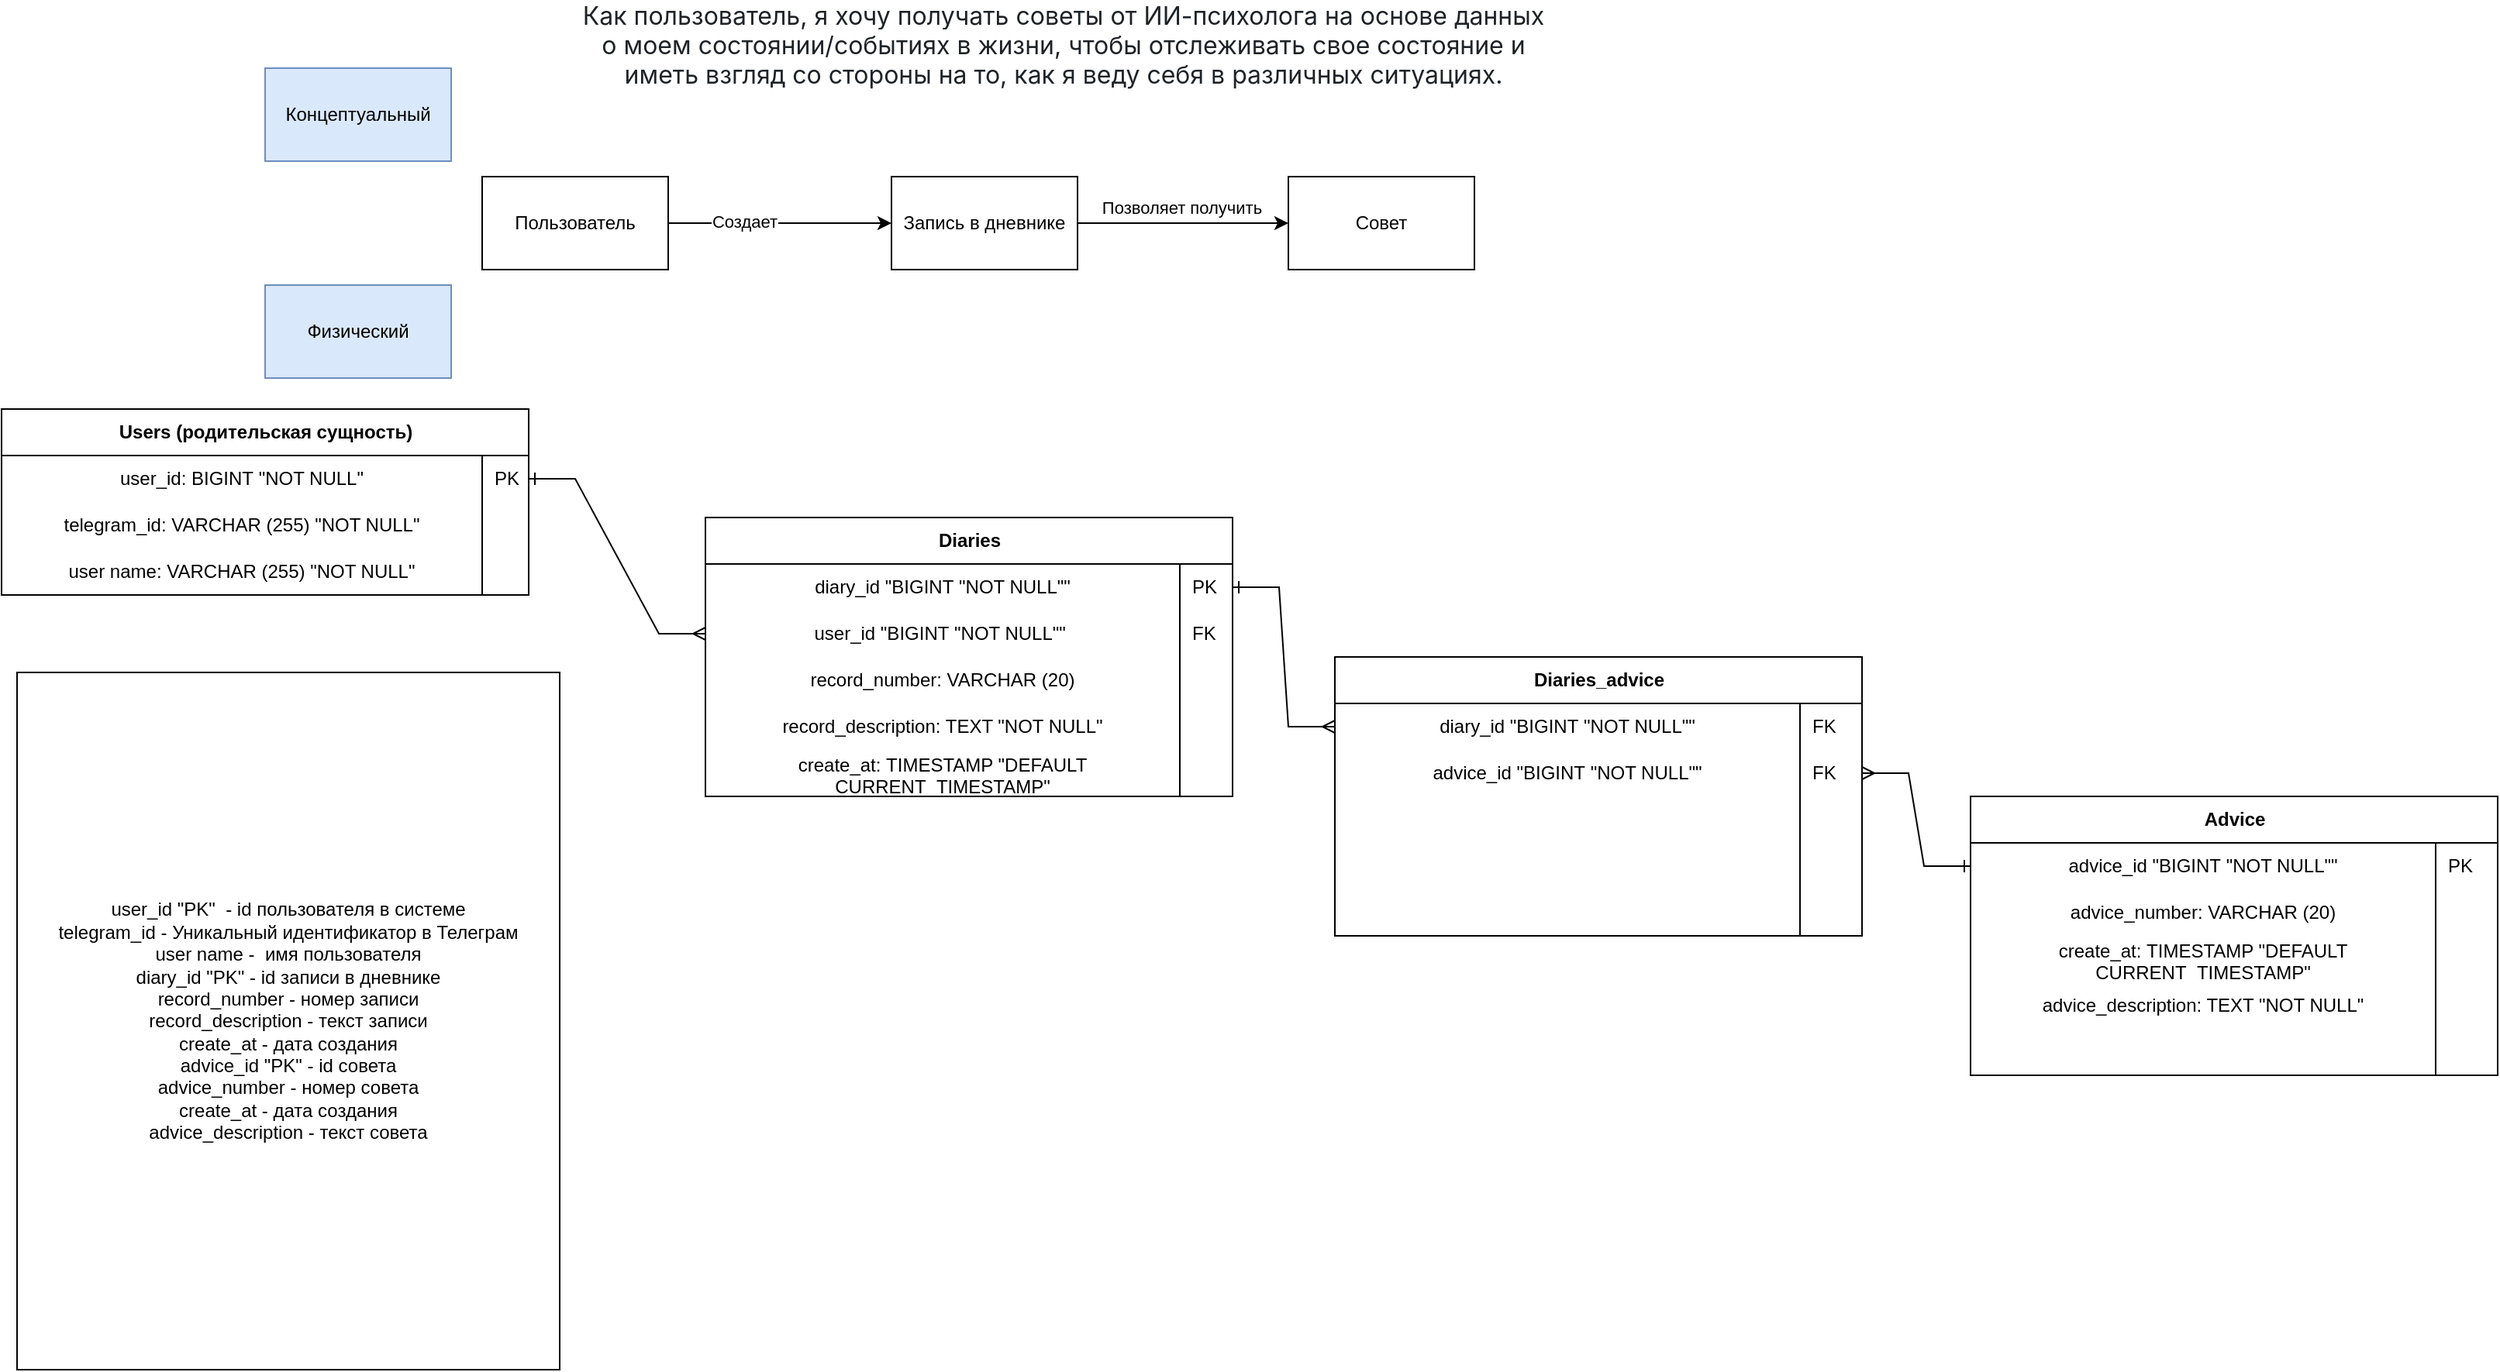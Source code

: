 <mxfile version="28.1.1">
  <diagram name="Страница — 1" id="zoFYdsvSnziClCZotY_d">
    <mxGraphModel dx="1614" dy="885" grid="1" gridSize="10" guides="1" tooltips="1" connect="1" arrows="1" fold="1" page="1" pageScale="1" pageWidth="827" pageHeight="1169" math="0" shadow="0">
      <root>
        <mxCell id="0" />
        <mxCell id="1" parent="0" />
        <mxCell id="q21HSYXgNoH3CYOqSfqp-1" value="&lt;span style=&quot;color: rgb(31, 35, 40); font-family: -apple-system, BlinkMacSystemFont, &amp;quot;Segoe UI&amp;quot;, &amp;quot;Noto Sans&amp;quot;, Helvetica, Arial, sans-serif, &amp;quot;Apple Color Emoji&amp;quot;, &amp;quot;Segoe UI Emoji&amp;quot;; font-size: 16px; text-align: start; background-color: rgb(255, 255, 255);&quot;&gt;Как пользователь, я хочу получать советы от ИИ-психолога на основе данных о моем состоянии/событиях в жизни, чтобы отслеживать свое состояние и иметь взгляд со стороны на то, как я веду себя в различных ситуациях.&lt;/span&gt;" style="text;html=1;align=center;verticalAlign=middle;whiteSpace=wrap;rounded=0;" parent="1" vertex="1">
          <mxGeometry x="1010" y="60" width="630" height="30" as="geometry" />
        </mxCell>
        <mxCell id="q21HSYXgNoH3CYOqSfqp-5" style="edgeStyle=orthogonalEdgeStyle;rounded=0;orthogonalLoop=1;jettySize=auto;html=1;entryX=0;entryY=0.5;entryDx=0;entryDy=0;" parent="1" source="q21HSYXgNoH3CYOqSfqp-2" target="q21HSYXgNoH3CYOqSfqp-3" edge="1">
          <mxGeometry relative="1" as="geometry" />
        </mxCell>
        <mxCell id="q21HSYXgNoH3CYOqSfqp-6" value="Создает" style="edgeLabel;html=1;align=center;verticalAlign=middle;resizable=0;points=[];" parent="q21HSYXgNoH3CYOqSfqp-5" vertex="1" connectable="0">
          <mxGeometry x="-0.328" y="1" relative="1" as="geometry">
            <mxPoint as="offset" />
          </mxGeometry>
        </mxCell>
        <mxCell id="q21HSYXgNoH3CYOqSfqp-2" value="Пользователь" style="rounded=0;whiteSpace=wrap;html=1;" parent="1" vertex="1">
          <mxGeometry x="950" y="160" width="120" height="60" as="geometry" />
        </mxCell>
        <mxCell id="q21HSYXgNoH3CYOqSfqp-7" style="edgeStyle=orthogonalEdgeStyle;rounded=0;orthogonalLoop=1;jettySize=auto;html=1;entryX=0;entryY=0.5;entryDx=0;entryDy=0;" parent="1" source="q21HSYXgNoH3CYOqSfqp-3" target="q21HSYXgNoH3CYOqSfqp-4" edge="1">
          <mxGeometry relative="1" as="geometry" />
        </mxCell>
        <mxCell id="q21HSYXgNoH3CYOqSfqp-8" value="Позволяет получить" style="edgeLabel;html=1;align=center;verticalAlign=middle;resizable=0;points=[];" parent="q21HSYXgNoH3CYOqSfqp-7" vertex="1" connectable="0">
          <mxGeometry x="-0.244" y="-1" relative="1" as="geometry">
            <mxPoint x="15" y="-11" as="offset" />
          </mxGeometry>
        </mxCell>
        <mxCell id="q21HSYXgNoH3CYOqSfqp-3" value="Запись в дневнике" style="rounded=0;whiteSpace=wrap;html=1;" parent="1" vertex="1">
          <mxGeometry x="1214" y="160" width="120" height="60" as="geometry" />
        </mxCell>
        <mxCell id="q21HSYXgNoH3CYOqSfqp-4" value="Совет" style="rounded=0;whiteSpace=wrap;html=1;" parent="1" vertex="1">
          <mxGeometry x="1470" y="160" width="120" height="60" as="geometry" />
        </mxCell>
        <mxCell id="q21HSYXgNoH3CYOqSfqp-22" value="Users (родительская сущность)" style="shape=table;startSize=30;container=1;collapsible=1;childLayout=tableLayout;fixedRows=1;rowLines=0;fontStyle=1;align=center;resizeLast=1;html=1;" parent="1" vertex="1">
          <mxGeometry x="640" y="310" width="340" height="120" as="geometry" />
        </mxCell>
        <mxCell id="q21HSYXgNoH3CYOqSfqp-26" value="" style="shape=tableRow;horizontal=0;startSize=0;swimlaneHead=0;swimlaneBody=0;fillColor=none;collapsible=0;dropTarget=0;points=[[0,0.5],[1,0.5]];portConstraint=eastwest;top=0;left=0;right=0;bottom=0;" parent="q21HSYXgNoH3CYOqSfqp-22" vertex="1">
          <mxGeometry y="30" width="340" height="30" as="geometry" />
        </mxCell>
        <mxCell id="q21HSYXgNoH3CYOqSfqp-27" value="user_id: BIGINT&amp;nbsp;&quot;NOT NULL&quot;" style="shape=partialRectangle;connectable=0;fillColor=none;top=0;left=0;bottom=0;right=0;editable=1;overflow=hidden;whiteSpace=wrap;html=1;" parent="q21HSYXgNoH3CYOqSfqp-26" vertex="1">
          <mxGeometry width="310" height="30" as="geometry">
            <mxRectangle width="310" height="30" as="alternateBounds" />
          </mxGeometry>
        </mxCell>
        <mxCell id="q21HSYXgNoH3CYOqSfqp-28" value="PK" style="shape=partialRectangle;connectable=0;fillColor=none;top=0;left=0;bottom=0;right=0;align=left;spacingLeft=6;overflow=hidden;whiteSpace=wrap;html=1;" parent="q21HSYXgNoH3CYOqSfqp-26" vertex="1">
          <mxGeometry x="310" width="30" height="30" as="geometry">
            <mxRectangle width="30" height="30" as="alternateBounds" />
          </mxGeometry>
        </mxCell>
        <mxCell id="q21HSYXgNoH3CYOqSfqp-29" value="" style="shape=tableRow;horizontal=0;startSize=0;swimlaneHead=0;swimlaneBody=0;fillColor=none;collapsible=0;dropTarget=0;points=[[0,0.5],[1,0.5]];portConstraint=eastwest;top=0;left=0;right=0;bottom=0;" parent="q21HSYXgNoH3CYOqSfqp-22" vertex="1">
          <mxGeometry y="60" width="340" height="30" as="geometry" />
        </mxCell>
        <mxCell id="q21HSYXgNoH3CYOqSfqp-30" value="telegram_id: VARCHAR (255) &quot;NOT NULL&quot;" style="shape=partialRectangle;connectable=0;fillColor=none;top=0;left=0;bottom=0;right=0;editable=1;overflow=hidden;whiteSpace=wrap;html=1;" parent="q21HSYXgNoH3CYOqSfqp-29" vertex="1">
          <mxGeometry width="310" height="30" as="geometry">
            <mxRectangle width="310" height="30" as="alternateBounds" />
          </mxGeometry>
        </mxCell>
        <mxCell id="q21HSYXgNoH3CYOqSfqp-31" value="" style="shape=partialRectangle;connectable=0;fillColor=none;top=0;left=0;bottom=0;right=0;align=left;spacingLeft=6;overflow=hidden;whiteSpace=wrap;html=1;" parent="q21HSYXgNoH3CYOqSfqp-29" vertex="1">
          <mxGeometry x="310" width="30" height="30" as="geometry">
            <mxRectangle width="30" height="30" as="alternateBounds" />
          </mxGeometry>
        </mxCell>
        <mxCell id="q21HSYXgNoH3CYOqSfqp-32" value="" style="shape=tableRow;horizontal=0;startSize=0;swimlaneHead=0;swimlaneBody=0;fillColor=none;collapsible=0;dropTarget=0;points=[[0,0.5],[1,0.5]];portConstraint=eastwest;top=0;left=0;right=0;bottom=0;" parent="q21HSYXgNoH3CYOqSfqp-22" vertex="1">
          <mxGeometry y="90" width="340" height="30" as="geometry" />
        </mxCell>
        <mxCell id="q21HSYXgNoH3CYOqSfqp-33" value="user name: VARCHAR (255) &quot;NOT NULL&quot;" style="shape=partialRectangle;connectable=0;fillColor=none;top=0;left=0;bottom=0;right=0;editable=1;overflow=hidden;whiteSpace=wrap;html=1;" parent="q21HSYXgNoH3CYOqSfqp-32" vertex="1">
          <mxGeometry width="310" height="30" as="geometry">
            <mxRectangle width="310" height="30" as="alternateBounds" />
          </mxGeometry>
        </mxCell>
        <mxCell id="q21HSYXgNoH3CYOqSfqp-34" value="" style="shape=partialRectangle;connectable=0;fillColor=none;top=0;left=0;bottom=0;right=0;align=left;spacingLeft=6;overflow=hidden;whiteSpace=wrap;html=1;" parent="q21HSYXgNoH3CYOqSfqp-32" vertex="1">
          <mxGeometry x="310" width="30" height="30" as="geometry">
            <mxRectangle width="30" height="30" as="alternateBounds" />
          </mxGeometry>
        </mxCell>
        <mxCell id="q21HSYXgNoH3CYOqSfqp-50" value="Diaries" style="shape=table;startSize=30;container=1;collapsible=1;childLayout=tableLayout;fixedRows=1;rowLines=0;fontStyle=1;align=center;resizeLast=1;html=1;" parent="1" vertex="1">
          <mxGeometry x="1094" y="380" width="340" height="180" as="geometry" />
        </mxCell>
        <mxCell id="q21HSYXgNoH3CYOqSfqp-51" value="" style="shape=tableRow;horizontal=0;startSize=0;swimlaneHead=0;swimlaneBody=0;fillColor=none;collapsible=0;dropTarget=0;points=[[0,0.5],[1,0.5]];portConstraint=eastwest;top=0;left=0;right=0;bottom=0;" parent="q21HSYXgNoH3CYOqSfqp-50" vertex="1">
          <mxGeometry y="30" width="340" height="30" as="geometry" />
        </mxCell>
        <mxCell id="q21HSYXgNoH3CYOqSfqp-52" value="diary_id &quot;BIGINT&amp;nbsp;&quot;NOT NULL&quot;&quot;" style="shape=partialRectangle;connectable=0;fillColor=none;top=0;left=0;bottom=0;right=0;editable=1;overflow=hidden;whiteSpace=wrap;html=1;" parent="q21HSYXgNoH3CYOqSfqp-51" vertex="1">
          <mxGeometry width="306.0" height="30" as="geometry">
            <mxRectangle width="306.0" height="30" as="alternateBounds" />
          </mxGeometry>
        </mxCell>
        <mxCell id="q21HSYXgNoH3CYOqSfqp-53" value="&lt;span style=&quot;text-align: center;&quot;&gt;PK&lt;/span&gt;" style="shape=partialRectangle;connectable=0;fillColor=none;top=0;left=0;bottom=0;right=0;align=left;spacingLeft=6;overflow=hidden;whiteSpace=wrap;html=1;" parent="q21HSYXgNoH3CYOqSfqp-51" vertex="1">
          <mxGeometry x="306.0" width="34.0" height="30" as="geometry">
            <mxRectangle width="34.0" height="30" as="alternateBounds" />
          </mxGeometry>
        </mxCell>
        <mxCell id="q21HSYXgNoH3CYOqSfqp-54" value="" style="shape=tableRow;horizontal=0;startSize=0;swimlaneHead=0;swimlaneBody=0;fillColor=none;collapsible=0;dropTarget=0;points=[[0,0.5],[1,0.5]];portConstraint=eastwest;top=0;left=0;right=0;bottom=0;" parent="q21HSYXgNoH3CYOqSfqp-50" vertex="1">
          <mxGeometry y="60" width="340" height="30" as="geometry" />
        </mxCell>
        <mxCell id="q21HSYXgNoH3CYOqSfqp-55" value="user_id &quot;BIGINT&amp;nbsp;&quot;NOT NULL&quot;&quot;&amp;nbsp;" style="shape=partialRectangle;connectable=0;fillColor=none;top=0;left=0;bottom=0;right=0;editable=1;overflow=hidden;whiteSpace=wrap;html=1;" parent="q21HSYXgNoH3CYOqSfqp-54" vertex="1">
          <mxGeometry width="306.0" height="30" as="geometry">
            <mxRectangle width="306.0" height="30" as="alternateBounds" />
          </mxGeometry>
        </mxCell>
        <mxCell id="q21HSYXgNoH3CYOqSfqp-56" value="&lt;span style=&quot;text-align: center;&quot;&gt;FK&lt;/span&gt;" style="shape=partialRectangle;connectable=0;fillColor=none;top=0;left=0;bottom=0;right=0;align=left;spacingLeft=6;overflow=hidden;whiteSpace=wrap;html=1;" parent="q21HSYXgNoH3CYOqSfqp-54" vertex="1">
          <mxGeometry x="306.0" width="34.0" height="30" as="geometry">
            <mxRectangle width="34.0" height="30" as="alternateBounds" />
          </mxGeometry>
        </mxCell>
        <mxCell id="q21HSYXgNoH3CYOqSfqp-57" value="" style="shape=tableRow;horizontal=0;startSize=0;swimlaneHead=0;swimlaneBody=0;fillColor=none;collapsible=0;dropTarget=0;points=[[0,0.5],[1,0.5]];portConstraint=eastwest;top=0;left=0;right=0;bottom=0;" parent="q21HSYXgNoH3CYOqSfqp-50" vertex="1">
          <mxGeometry y="90" width="340" height="90" as="geometry" />
        </mxCell>
        <mxCell id="q21HSYXgNoH3CYOqSfqp-58" value="record_description: TEXT &quot;NOT NULL&quot;" style="shape=partialRectangle;connectable=0;fillColor=none;top=0;left=0;bottom=0;right=0;editable=1;overflow=hidden;whiteSpace=wrap;html=1;" parent="q21HSYXgNoH3CYOqSfqp-57" vertex="1">
          <mxGeometry width="306.0" height="90" as="geometry">
            <mxRectangle width="306.0" height="90" as="alternateBounds" />
          </mxGeometry>
        </mxCell>
        <mxCell id="q21HSYXgNoH3CYOqSfqp-59" value="" style="shape=partialRectangle;connectable=0;fillColor=none;top=0;left=0;bottom=0;right=0;align=left;spacingLeft=6;overflow=hidden;whiteSpace=wrap;html=1;" parent="q21HSYXgNoH3CYOqSfqp-57" vertex="1">
          <mxGeometry x="306.0" width="34.0" height="90" as="geometry">
            <mxRectangle width="34.0" height="90" as="alternateBounds" />
          </mxGeometry>
        </mxCell>
        <mxCell id="q21HSYXgNoH3CYOqSfqp-60" value="Advice" style="shape=table;startSize=30;container=1;collapsible=1;childLayout=tableLayout;fixedRows=1;rowLines=0;fontStyle=1;align=center;resizeLast=1;html=1;" parent="1" vertex="1">
          <mxGeometry x="1910" y="560" width="340" height="180" as="geometry" />
        </mxCell>
        <mxCell id="q21HSYXgNoH3CYOqSfqp-61" value="" style="shape=tableRow;horizontal=0;startSize=0;swimlaneHead=0;swimlaneBody=0;fillColor=none;collapsible=0;dropTarget=0;points=[[0,0.5],[1,0.5]];portConstraint=eastwest;top=0;left=0;right=0;bottom=0;" parent="q21HSYXgNoH3CYOqSfqp-60" vertex="1">
          <mxGeometry y="30" width="340" height="30" as="geometry" />
        </mxCell>
        <mxCell id="q21HSYXgNoH3CYOqSfqp-62" value="advice_id &quot;BIGINT&amp;nbsp;&quot;NOT NULL&quot;&quot;" style="shape=partialRectangle;connectable=0;fillColor=none;top=0;left=0;bottom=0;right=0;editable=1;overflow=hidden;whiteSpace=wrap;html=1;" parent="q21HSYXgNoH3CYOqSfqp-61" vertex="1">
          <mxGeometry width="300" height="30" as="geometry">
            <mxRectangle width="300" height="30" as="alternateBounds" />
          </mxGeometry>
        </mxCell>
        <mxCell id="q21HSYXgNoH3CYOqSfqp-63" value="&lt;span style=&quot;text-align: center;&quot;&gt;PK&lt;/span&gt;" style="shape=partialRectangle;connectable=0;fillColor=none;top=0;left=0;bottom=0;right=0;align=left;spacingLeft=6;overflow=hidden;whiteSpace=wrap;html=1;" parent="q21HSYXgNoH3CYOqSfqp-61" vertex="1">
          <mxGeometry x="300" width="40" height="30" as="geometry">
            <mxRectangle width="40" height="30" as="alternateBounds" />
          </mxGeometry>
        </mxCell>
        <mxCell id="q21HSYXgNoH3CYOqSfqp-64" value="" style="shape=tableRow;horizontal=0;startSize=0;swimlaneHead=0;swimlaneBody=0;fillColor=none;collapsible=0;dropTarget=0;points=[[0,0.5],[1,0.5]];portConstraint=eastwest;top=0;left=0;right=0;bottom=0;" parent="q21HSYXgNoH3CYOqSfqp-60" vertex="1">
          <mxGeometry y="60" width="340" height="30" as="geometry" />
        </mxCell>
        <mxCell id="q21HSYXgNoH3CYOqSfqp-65" value="advice_number: VARCHAR (20)" style="shape=partialRectangle;connectable=0;fillColor=none;top=0;left=0;bottom=0;right=0;editable=1;overflow=hidden;whiteSpace=wrap;html=1;" parent="q21HSYXgNoH3CYOqSfqp-64" vertex="1">
          <mxGeometry width="300" height="30" as="geometry">
            <mxRectangle width="300" height="30" as="alternateBounds" />
          </mxGeometry>
        </mxCell>
        <mxCell id="q21HSYXgNoH3CYOqSfqp-66" value="" style="shape=partialRectangle;connectable=0;fillColor=none;top=0;left=0;bottom=0;right=0;align=left;spacingLeft=6;overflow=hidden;whiteSpace=wrap;html=1;" parent="q21HSYXgNoH3CYOqSfqp-64" vertex="1">
          <mxGeometry x="300" width="40" height="30" as="geometry">
            <mxRectangle width="40" height="30" as="alternateBounds" />
          </mxGeometry>
        </mxCell>
        <mxCell id="q21HSYXgNoH3CYOqSfqp-67" value="" style="shape=tableRow;horizontal=0;startSize=0;swimlaneHead=0;swimlaneBody=0;fillColor=none;collapsible=0;dropTarget=0;points=[[0,0.5],[1,0.5]];portConstraint=eastwest;top=0;left=0;right=0;bottom=0;" parent="q21HSYXgNoH3CYOqSfqp-60" vertex="1">
          <mxGeometry y="90" width="340" height="90" as="geometry" />
        </mxCell>
        <mxCell id="q21HSYXgNoH3CYOqSfqp-68" value="advice_description: TEXT &quot;NOT NULL&quot;" style="shape=partialRectangle;connectable=0;fillColor=none;top=0;left=0;bottom=0;right=0;editable=1;overflow=hidden;whiteSpace=wrap;html=1;" parent="q21HSYXgNoH3CYOqSfqp-67" vertex="1">
          <mxGeometry width="300" height="90" as="geometry">
            <mxRectangle width="300" height="90" as="alternateBounds" />
          </mxGeometry>
        </mxCell>
        <mxCell id="q21HSYXgNoH3CYOqSfqp-69" value="" style="shape=partialRectangle;connectable=0;fillColor=none;top=0;left=0;bottom=0;right=0;align=left;spacingLeft=6;overflow=hidden;whiteSpace=wrap;html=1;" parent="q21HSYXgNoH3CYOqSfqp-67" vertex="1">
          <mxGeometry x="300" width="40" height="90" as="geometry">
            <mxRectangle width="40" height="90" as="alternateBounds" />
          </mxGeometry>
        </mxCell>
        <mxCell id="q21HSYXgNoH3CYOqSfqp-72" value="" style="shape=tableRow;horizontal=0;startSize=0;swimlaneHead=0;swimlaneBody=0;fillColor=none;collapsible=0;dropTarget=0;points=[[0,0.5],[1,0.5]];portConstraint=eastwest;top=0;left=0;right=0;bottom=0;" parent="1" vertex="1">
          <mxGeometry x="1094" y="410" width="340" height="30" as="geometry" />
        </mxCell>
        <mxCell id="q21HSYXgNoH3CYOqSfqp-75" value="" style="shape=partialRectangle;connectable=0;fillColor=none;top=0;left=0;bottom=0;right=0;editable=1;overflow=hidden;whiteSpace=wrap;html=1;" parent="1" vertex="1">
          <mxGeometry x="1094" y="470" width="170" height="30" as="geometry">
            <mxRectangle width="170" height="30" as="alternateBounds" />
          </mxGeometry>
        </mxCell>
        <mxCell id="q21HSYXgNoH3CYOqSfqp-78" value="" style="shape=partialRectangle;connectable=0;fillColor=none;top=0;left=0;bottom=0;right=0;align=left;spacingLeft=6;overflow=hidden;whiteSpace=wrap;html=1;" parent="1" vertex="1">
          <mxGeometry x="1264" y="530" width="170" height="30" as="geometry">
            <mxRectangle width="170" height="30" as="alternateBounds" />
          </mxGeometry>
        </mxCell>
        <mxCell id="JV5VjPbOyGZ60U95tAas-1" value="Diaries_advice" style="shape=table;startSize=30;container=1;collapsible=1;childLayout=tableLayout;fixedRows=1;rowLines=0;fontStyle=1;align=center;resizeLast=1;html=1;" parent="1" vertex="1">
          <mxGeometry x="1500" y="470" width="340" height="180" as="geometry" />
        </mxCell>
        <mxCell id="JV5VjPbOyGZ60U95tAas-2" value="" style="shape=tableRow;horizontal=0;startSize=0;swimlaneHead=0;swimlaneBody=0;fillColor=none;collapsible=0;dropTarget=0;points=[[0,0.5],[1,0.5]];portConstraint=eastwest;top=0;left=0;right=0;bottom=0;" parent="JV5VjPbOyGZ60U95tAas-1" vertex="1">
          <mxGeometry y="30" width="340" height="30" as="geometry" />
        </mxCell>
        <mxCell id="JV5VjPbOyGZ60U95tAas-3" value="diary_id &quot;BIGINT&amp;nbsp;&quot;NOT NULL&quot;&quot;" style="shape=partialRectangle;connectable=0;fillColor=none;top=0;left=0;bottom=0;right=0;editable=1;overflow=hidden;whiteSpace=wrap;html=1;" parent="JV5VjPbOyGZ60U95tAas-2" vertex="1">
          <mxGeometry width="300" height="30" as="geometry">
            <mxRectangle width="300" height="30" as="alternateBounds" />
          </mxGeometry>
        </mxCell>
        <mxCell id="JV5VjPbOyGZ60U95tAas-4" value="&lt;span style=&quot;text-align: center;&quot;&gt;FK&lt;/span&gt;" style="shape=partialRectangle;connectable=0;fillColor=none;top=0;left=0;bottom=0;right=0;align=left;spacingLeft=6;overflow=hidden;whiteSpace=wrap;html=1;" parent="JV5VjPbOyGZ60U95tAas-2" vertex="1">
          <mxGeometry x="300" width="40" height="30" as="geometry">
            <mxRectangle width="40" height="30" as="alternateBounds" />
          </mxGeometry>
        </mxCell>
        <mxCell id="JV5VjPbOyGZ60U95tAas-5" value="" style="shape=tableRow;horizontal=0;startSize=0;swimlaneHead=0;swimlaneBody=0;fillColor=none;collapsible=0;dropTarget=0;points=[[0,0.5],[1,0.5]];portConstraint=eastwest;top=0;left=0;right=0;bottom=0;" parent="JV5VjPbOyGZ60U95tAas-1" vertex="1">
          <mxGeometry y="60" width="340" height="30" as="geometry" />
        </mxCell>
        <mxCell id="JV5VjPbOyGZ60U95tAas-6" value="advice_id &quot;BIGINT&amp;nbsp;&quot;NOT NULL&quot;&quot;" style="shape=partialRectangle;connectable=0;fillColor=none;top=0;left=0;bottom=0;right=0;editable=1;overflow=hidden;whiteSpace=wrap;html=1;" parent="JV5VjPbOyGZ60U95tAas-5" vertex="1">
          <mxGeometry width="300" height="30" as="geometry">
            <mxRectangle width="300" height="30" as="alternateBounds" />
          </mxGeometry>
        </mxCell>
        <mxCell id="JV5VjPbOyGZ60U95tAas-7" value="&lt;span style=&quot;text-align: center;&quot;&gt;FK&lt;/span&gt;" style="shape=partialRectangle;connectable=0;fillColor=none;top=0;left=0;bottom=0;right=0;align=left;spacingLeft=6;overflow=hidden;whiteSpace=wrap;html=1;" parent="JV5VjPbOyGZ60U95tAas-5" vertex="1">
          <mxGeometry x="300" width="40" height="30" as="geometry">
            <mxRectangle width="40" height="30" as="alternateBounds" />
          </mxGeometry>
        </mxCell>
        <mxCell id="JV5VjPbOyGZ60U95tAas-8" value="" style="shape=tableRow;horizontal=0;startSize=0;swimlaneHead=0;swimlaneBody=0;fillColor=none;collapsible=0;dropTarget=0;points=[[0,0.5],[1,0.5]];portConstraint=eastwest;top=0;left=0;right=0;bottom=0;" parent="JV5VjPbOyGZ60U95tAas-1" vertex="1">
          <mxGeometry y="90" width="340" height="90" as="geometry" />
        </mxCell>
        <mxCell id="JV5VjPbOyGZ60U95tAas-9" value="" style="shape=partialRectangle;connectable=0;fillColor=none;top=0;left=0;bottom=0;right=0;editable=1;overflow=hidden;whiteSpace=wrap;html=1;" parent="JV5VjPbOyGZ60U95tAas-8" vertex="1">
          <mxGeometry width="300" height="90" as="geometry">
            <mxRectangle width="300" height="90" as="alternateBounds" />
          </mxGeometry>
        </mxCell>
        <mxCell id="JV5VjPbOyGZ60U95tAas-10" value="" style="shape=partialRectangle;connectable=0;fillColor=none;top=0;left=0;bottom=0;right=0;align=left;spacingLeft=6;overflow=hidden;whiteSpace=wrap;html=1;" parent="JV5VjPbOyGZ60U95tAas-8" vertex="1">
          <mxGeometry x="300" width="40" height="90" as="geometry">
            <mxRectangle width="40" height="90" as="alternateBounds" />
          </mxGeometry>
        </mxCell>
        <mxCell id="JV5VjPbOyGZ60U95tAas-11" value="" style="shape=tableRow;horizontal=0;startSize=0;swimlaneHead=0;swimlaneBody=0;fillColor=none;collapsible=0;dropTarget=0;points=[[0,0.5],[1,0.5]];portConstraint=eastwest;top=0;left=0;right=0;bottom=0;" parent="1" vertex="1">
          <mxGeometry x="1500" y="500" width="340" height="30" as="geometry" />
        </mxCell>
        <mxCell id="JV5VjPbOyGZ60U95tAas-17" value="" style="shape=partialRectangle;connectable=0;fillColor=none;top=0;left=0;bottom=0;right=0;align=left;spacingLeft=6;overflow=hidden;whiteSpace=wrap;html=1;" parent="1" vertex="1">
          <mxGeometry x="1670" y="620" width="170" height="30" as="geometry">
            <mxRectangle width="170" height="30" as="alternateBounds" />
          </mxGeometry>
        </mxCell>
        <mxCell id="JV5VjPbOyGZ60U95tAas-20" value="" style="edgeStyle=entityRelationEdgeStyle;fontSize=12;html=1;endArrow=ERmany;rounded=0;exitX=1;exitY=0.5;exitDx=0;exitDy=0;entryX=0;entryY=0.5;entryDx=0;entryDy=0;startArrow=ERone;startFill=0;" parent="1" source="q21HSYXgNoH3CYOqSfqp-26" target="q21HSYXgNoH3CYOqSfqp-54" edge="1">
          <mxGeometry width="100" height="100" relative="1" as="geometry">
            <mxPoint x="1100" y="550" as="sourcePoint" />
            <mxPoint x="1200" y="450" as="targetPoint" />
          </mxGeometry>
        </mxCell>
        <mxCell id="JV5VjPbOyGZ60U95tAas-21" value="" style="shape=partialRectangle;connectable=0;fillColor=none;top=0;left=0;bottom=0;right=0;align=left;spacingLeft=6;overflow=hidden;whiteSpace=wrap;html=1;" parent="1" vertex="1">
          <mxGeometry x="1264" y="470" width="170" height="30" as="geometry">
            <mxRectangle width="170" height="30" as="alternateBounds" />
          </mxGeometry>
        </mxCell>
        <mxCell id="q21HSYXgNoH3CYOqSfqp-73" value="record_number: VARCHAR (20)" style="shape=partialRectangle;connectable=0;fillColor=none;top=0;left=0;bottom=0;right=0;editable=1;overflow=hidden;whiteSpace=wrap;html=1;" parent="1" vertex="1">
          <mxGeometry x="1094" y="470" width="306" height="30" as="geometry">
            <mxRectangle width="170" height="30" as="alternateBounds" />
          </mxGeometry>
        </mxCell>
        <mxCell id="JV5VjPbOyGZ60U95tAas-25" value="create_at:&amp;nbsp;&lt;span style=&quot;text-align: left;&quot;&gt;TIMESTAMP &quot;DEFAULT CURRENT_TIMESTAMP&quot;&lt;/span&gt;" style="shape=partialRectangle;connectable=0;fillColor=none;top=0;left=0;bottom=0;right=0;editable=1;overflow=hidden;whiteSpace=wrap;html=1;" parent="1" vertex="1">
          <mxGeometry x="1094" y="530" width="306" height="30" as="geometry">
            <mxRectangle width="170" height="30" as="alternateBounds" />
          </mxGeometry>
        </mxCell>
        <mxCell id="JV5VjPbOyGZ60U95tAas-26" value="" style="shape=partialRectangle;connectable=0;fillColor=none;top=0;left=0;bottom=0;right=0;align=left;spacingLeft=6;overflow=hidden;whiteSpace=wrap;html=1;" parent="1" vertex="1">
          <mxGeometry x="1264" y="530" width="170" height="30" as="geometry">
            <mxRectangle width="170" height="30" as="alternateBounds" />
          </mxGeometry>
        </mxCell>
        <mxCell id="JV5VjPbOyGZ60U95tAas-28" value="create_at:&amp;nbsp;&lt;span style=&quot;text-align: left;&quot;&gt;TIMESTAMP &quot;DEFAULT CURRENT_TIMESTAMP&quot;&lt;/span&gt;" style="shape=partialRectangle;connectable=0;fillColor=none;top=0;left=0;bottom=0;right=0;editable=1;overflow=hidden;whiteSpace=wrap;html=1;" parent="1" vertex="1">
          <mxGeometry x="1910" y="650" width="300" height="30" as="geometry">
            <mxRectangle width="170" height="30" as="alternateBounds" />
          </mxGeometry>
        </mxCell>
        <mxCell id="JV5VjPbOyGZ60U95tAas-29" value="" style="shape=partialRectangle;connectable=0;fillColor=none;top=0;left=0;bottom=0;right=0;align=left;spacingLeft=6;overflow=hidden;whiteSpace=wrap;html=1;" parent="1" vertex="1">
          <mxGeometry x="2080" y="650" width="170" height="30" as="geometry">
            <mxRectangle width="170" height="30" as="alternateBounds" />
          </mxGeometry>
        </mxCell>
        <mxCell id="JV5VjPbOyGZ60U95tAas-30" value="" style="edgeStyle=entityRelationEdgeStyle;fontSize=12;html=1;endArrow=ERmany;rounded=0;exitX=1;exitY=0.5;exitDx=0;exitDy=0;entryX=0;entryY=0.5;entryDx=0;entryDy=0;startArrow=ERone;startFill=0;" parent="1" source="q21HSYXgNoH3CYOqSfqp-51" target="JV5VjPbOyGZ60U95tAas-11" edge="1">
          <mxGeometry width="100" height="100" relative="1" as="geometry">
            <mxPoint x="1390" y="620" as="sourcePoint" />
            <mxPoint x="1464" y="660" as="targetPoint" />
          </mxGeometry>
        </mxCell>
        <mxCell id="JV5VjPbOyGZ60U95tAas-31" value="" style="edgeStyle=entityRelationEdgeStyle;fontSize=12;html=1;endArrow=ERmany;rounded=0;exitX=0;exitY=0.5;exitDx=0;exitDy=0;entryX=1;entryY=0.5;entryDx=0;entryDy=0;startArrow=ERone;startFill=0;" parent="1" source="q21HSYXgNoH3CYOqSfqp-61" target="JV5VjPbOyGZ60U95tAas-5" edge="1">
          <mxGeometry width="100" height="100" relative="1" as="geometry">
            <mxPoint x="1920" y="710" as="sourcePoint" />
            <mxPoint x="2016" y="870" as="targetPoint" />
          </mxGeometry>
        </mxCell>
        <mxCell id="3xaP1m5NQG9efx_SIX5--2" value="Концептуальный" style="rounded=0;whiteSpace=wrap;html=1;fillColor=#dae8fc;strokeColor=#6c8ebf;" vertex="1" parent="1">
          <mxGeometry x="810" y="90" width="120" height="60" as="geometry" />
        </mxCell>
        <mxCell id="3xaP1m5NQG9efx_SIX5--3" value="Физический" style="rounded=0;whiteSpace=wrap;html=1;fillColor=#dae8fc;strokeColor=#6c8ebf;" vertex="1" parent="1">
          <mxGeometry x="810" y="230" width="120" height="60" as="geometry" />
        </mxCell>
        <mxCell id="3xaP1m5NQG9efx_SIX5--4" value="user_id &quot;PK&quot;&amp;nbsp; -&amp;nbsp;&lt;span style=&quot;text-align: left;&quot;&gt;id пользователя в системе&lt;br&gt;&lt;/span&gt;telegram_id -&amp;nbsp;&lt;span style=&quot;text-align: left;&quot;&gt;&lt;/span&gt;&lt;span style=&quot;text-align: left;&quot;&gt;Уникальный идентификатор в Телеграм&lt;br&gt;&lt;/span&gt;user name -&amp;nbsp;&lt;span style=&quot;text-align: left;&quot;&gt;&amp;nbsp;&lt;/span&gt;&lt;span style=&quot;text-align: left;&quot;&gt;имя пользователя&lt;br&gt;&lt;/span&gt;diary_id &quot;PK&quot; -&amp;nbsp;&lt;span style=&quot;text-align: left;&quot;&gt;&lt;/span&gt;&lt;span style=&quot;text-align: left;&quot;&gt;id записи в дневнике&lt;br&gt;&lt;/span&gt;record_number -&amp;nbsp;&lt;span style=&quot;text-align: left;&quot;&gt;&lt;/span&gt;&lt;span style=&quot;text-align: left;&quot;&gt;номер записи&lt;br&gt;&lt;/span&gt;record_description -&amp;nbsp;&lt;span style=&quot;text-align: left;&quot;&gt;&lt;/span&gt;&lt;span style=&quot;text-align: left;&quot;&gt;текст записи&lt;br&gt;&lt;/span&gt;create_at -&amp;nbsp;&lt;span style=&quot;text-align: left;&quot;&gt;&lt;/span&gt;&lt;span style=&quot;text-align: left;&quot;&gt;дата создания&lt;br&gt;&lt;/span&gt;advice_id &quot;PK&quot; -&amp;nbsp;&lt;span style=&quot;text-align: left;&quot;&gt;id совета&lt;/span&gt;&lt;br&gt;advice_number -&amp;nbsp;&lt;span style=&quot;text-align: left;&quot;&gt;номер совета&lt;/span&gt;&lt;br&gt;create_at -&amp;nbsp;&lt;span style=&quot;text-align: left;&quot;&gt;дата создания&lt;/span&gt;&lt;br&gt;advice_description -&amp;nbsp;&lt;span style=&quot;text-align: left;&quot;&gt;&lt;/span&gt;&lt;span style=&quot;text-align: left;&quot;&gt;текст совета&lt;/span&gt;" style="rounded=0;whiteSpace=wrap;html=1;" vertex="1" parent="1">
          <mxGeometry x="650" y="480" width="350" height="450" as="geometry" />
        </mxCell>
      </root>
    </mxGraphModel>
  </diagram>
</mxfile>
